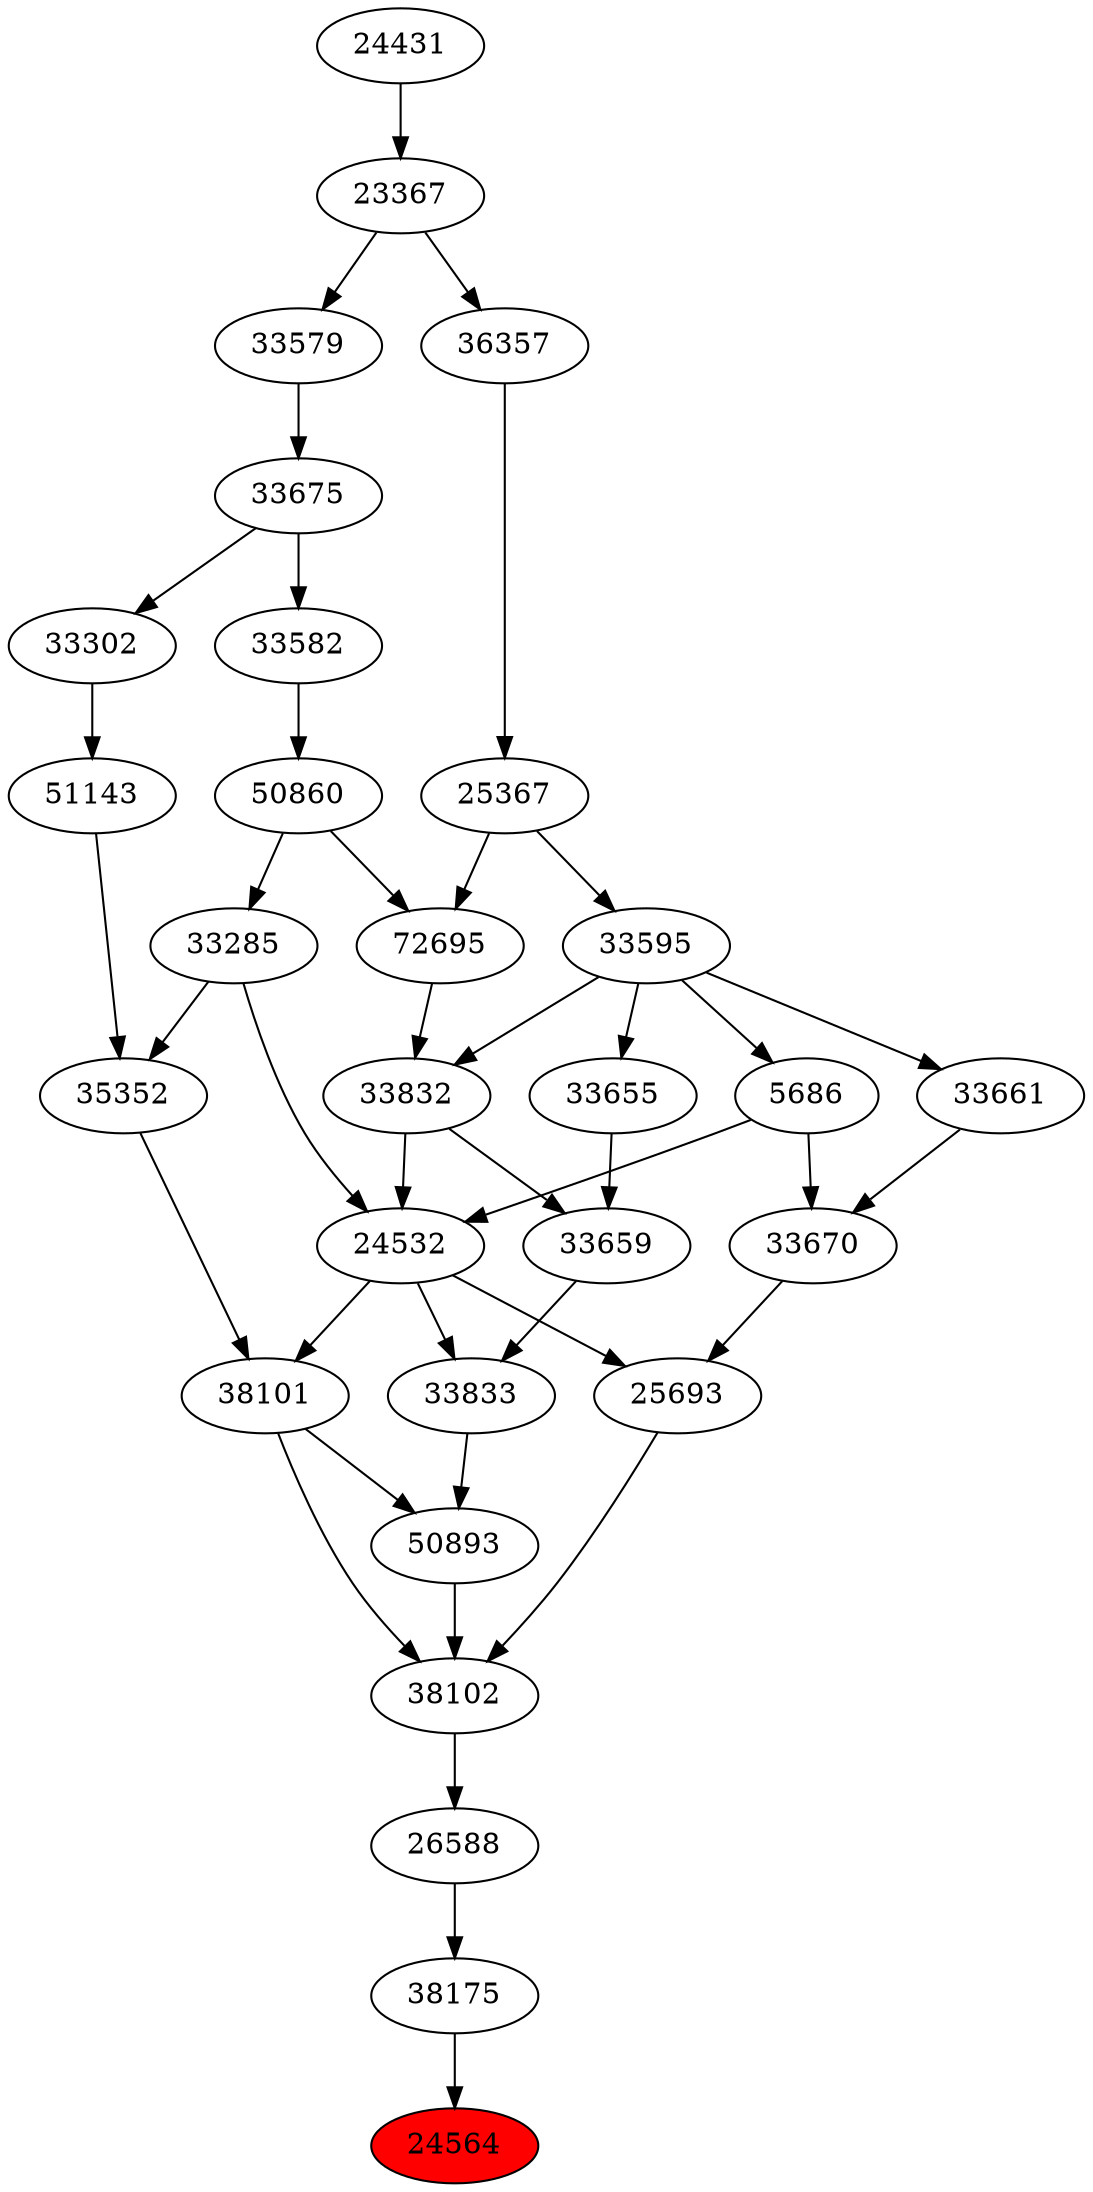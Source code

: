 strict digraph{ 
24564 [label="24564" fillcolor=red style=filled]
38175 -> 24564
38175 [label="38175"]
26588 -> 38175
26588 [label="26588"]
38102 -> 26588
38102 [label="38102"]
38101 -> 38102
25693 -> 38102
50893 -> 38102
38101 [label="38101"]
24532 -> 38101
35352 -> 38101
25693 [label="25693"]
24532 -> 25693
33670 -> 25693
50893 [label="50893"]
38101 -> 50893
33833 -> 50893
24532 [label="24532"]
33285 -> 24532
5686 -> 24532
33832 -> 24532
35352 [label="35352"]
33285 -> 35352
51143 -> 35352
33670 [label="33670"]
5686 -> 33670
33661 -> 33670
33833 [label="33833"]
33659 -> 33833
24532 -> 33833
33285 [label="33285"]
50860 -> 33285
5686 [label="5686"]
33595 -> 5686
33832 [label="33832"]
72695 -> 33832
33595 -> 33832
51143 [label="51143"]
33302 -> 51143
33661 [label="33661"]
33595 -> 33661
33659 [label="33659"]
33655 -> 33659
33832 -> 33659
50860 [label="50860"]
33582 -> 50860
33595 [label="33595"]
25367 -> 33595
72695 [label="72695"]
50860 -> 72695
25367 -> 72695
33302 [label="33302"]
33675 -> 33302
33655 [label="33655"]
33595 -> 33655
33582 [label="33582"]
33675 -> 33582
25367 [label="25367"]
36357 -> 25367
33675 [label="33675"]
33579 -> 33675
36357 [label="36357"]
23367 -> 36357
33579 [label="33579"]
23367 -> 33579
23367 [label="23367"]
24431 -> 23367
24431 [label="24431"]
}
